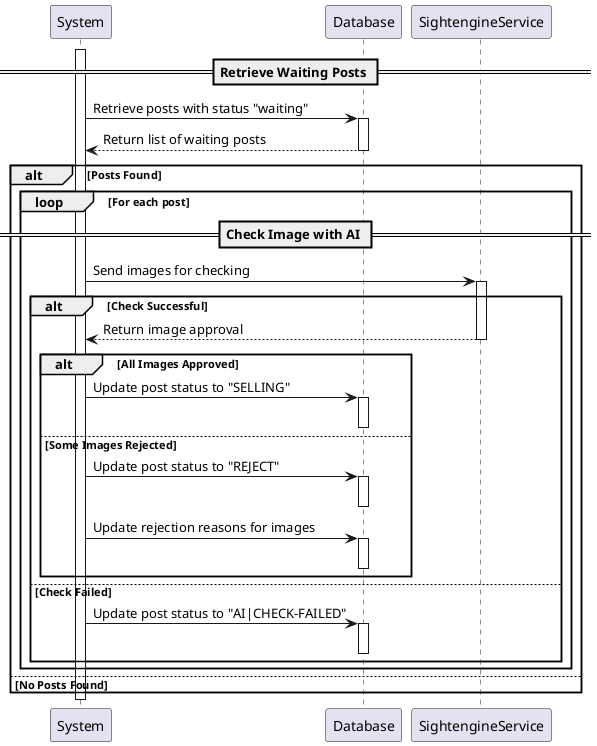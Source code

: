 @startuml
participant "System" as Sys
participant "Database" as DB
participant "SightengineService" as SS

== Retrieve Waiting Posts ==
activate Sys
Sys -> DB : Retrieve posts with status "waiting"
activate DB
DB --> Sys : Return list of waiting posts
deactivate DB

alt Posts Found
    loop For each post
        == Check Image with AI ==
        Sys -> SS : Send images for checking
        activate SS

        alt Check Successful
            SS --> Sys : Return image approval
            deactivate SS

            alt All Images Approved
                Sys -> DB : Update post status to "SELLING"
                activate DB
                deactivate DB
            else Some Images Rejected
                Sys -> DB : Update post status to "REJECT"
                activate DB
                deactivate DB

                Sys -> DB : Update rejection reasons for images
                activate DB
                deactivate DB
            end

        else Check Failed
            deactivate SS
            Sys -> DB : Update post status to "AI|CHECK-FAILED"
            activate DB
            deactivate DB
        end
    end
else No Posts Found
    note right: Stop processing
end
deactivate Sys
@enduml
